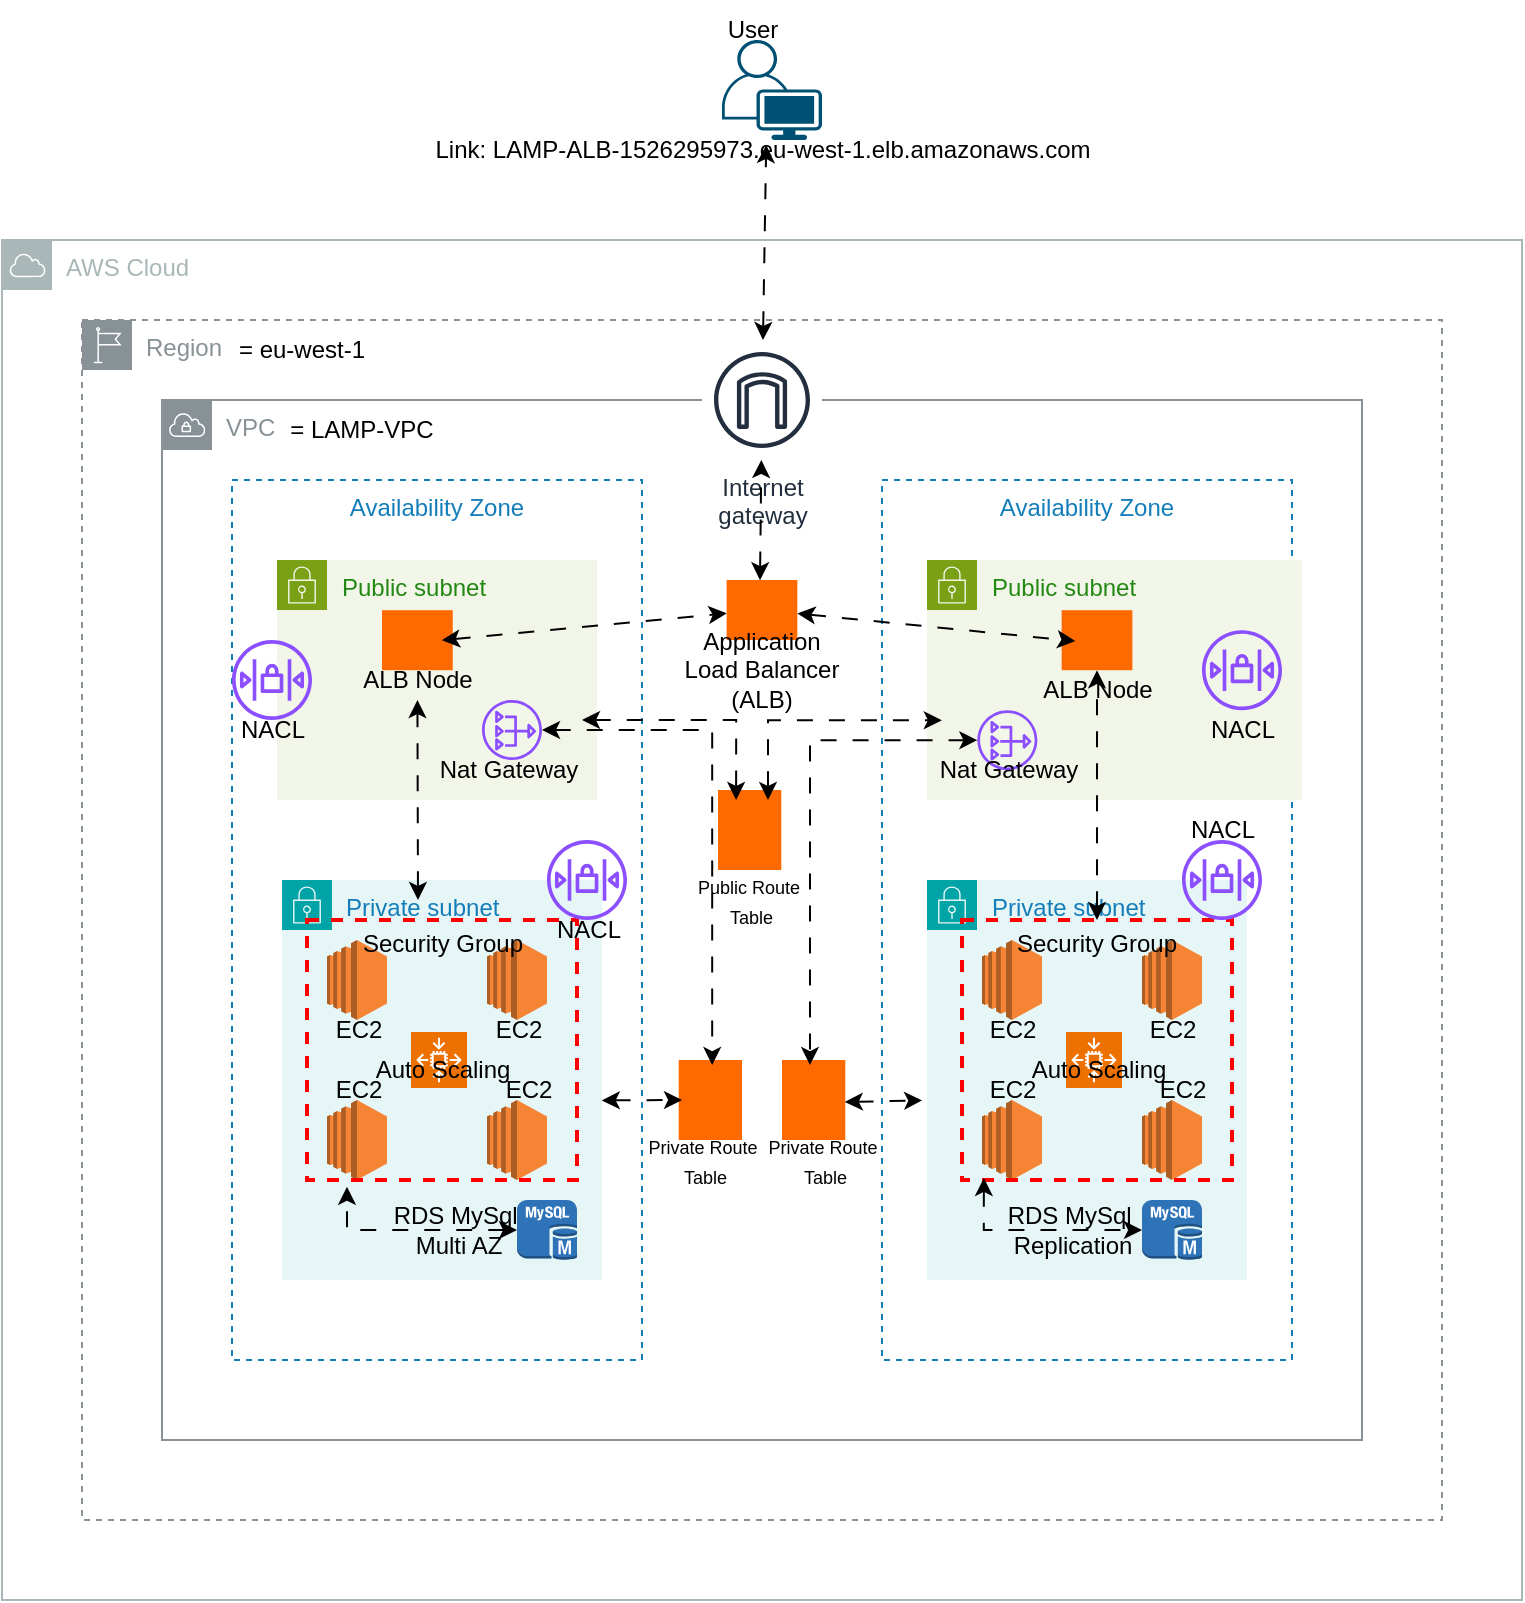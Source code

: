<mxfile version="27.1.4">
  <diagram name="Page-1" id="sJTiiSFfIRD0zPW1-tbI">
    <mxGraphModel dx="1056" dy="1711" grid="1" gridSize="10" guides="1" tooltips="1" connect="1" arrows="1" fold="1" page="1" pageScale="1" pageWidth="827" pageHeight="1169" background="#ffffff" math="0" shadow="0">
      <root>
        <mxCell id="0" />
        <mxCell id="1" parent="0" />
        <mxCell id="ZPne-4STcDsU69kprWhm-1" value="AWS Cloud" style="sketch=0;outlineConnect=0;gradientColor=none;html=1;whiteSpace=wrap;fontSize=12;fontStyle=0;shape=mxgraph.aws4.group;grIcon=mxgraph.aws4.group_aws_cloud;strokeColor=#AAB7B8;fillColor=none;verticalAlign=top;align=left;spacingLeft=30;fontColor=#AAB7B8;dashed=0;" vertex="1" parent="1">
          <mxGeometry x="40" y="40" width="760" height="680" as="geometry" />
        </mxCell>
        <mxCell id="ZPne-4STcDsU69kprWhm-2" value="Region" style="sketch=0;outlineConnect=0;gradientColor=none;html=1;whiteSpace=wrap;fontSize=12;fontStyle=0;shape=mxgraph.aws4.group;grIcon=mxgraph.aws4.group_region;strokeColor=#879196;fillColor=none;verticalAlign=top;align=left;spacingLeft=30;fontColor=#879196;dashed=1;" vertex="1" parent="1">
          <mxGeometry x="80" y="80" width="680" height="600" as="geometry" />
        </mxCell>
        <mxCell id="ZPne-4STcDsU69kprWhm-3" value="= eu-west-1" style="text;strokeColor=none;align=center;fillColor=none;html=1;verticalAlign=middle;whiteSpace=wrap;rounded=0;" vertex="1" parent="1">
          <mxGeometry x="150" y="80" width="80" height="30" as="geometry" />
        </mxCell>
        <mxCell id="ZPne-4STcDsU69kprWhm-4" value="VPC" style="sketch=0;outlineConnect=0;gradientColor=none;html=1;whiteSpace=wrap;fontSize=12;fontStyle=0;shape=mxgraph.aws4.group;grIcon=mxgraph.aws4.group_vpc;strokeColor=#879196;fillColor=none;verticalAlign=top;align=left;spacingLeft=30;fontColor=#879196;dashed=0;" vertex="1" parent="1">
          <mxGeometry x="120" y="120" width="600" height="520" as="geometry" />
        </mxCell>
        <mxCell id="ZPne-4STcDsU69kprWhm-5" value="= LAMP-VPC" style="text;strokeColor=none;align=center;fillColor=none;html=1;verticalAlign=middle;whiteSpace=wrap;rounded=0;" vertex="1" parent="1">
          <mxGeometry x="180" y="120" width="80" height="30" as="geometry" />
        </mxCell>
        <mxCell id="ZPne-4STcDsU69kprWhm-6" value="Availability Zone" style="fillColor=none;strokeColor=#147EBA;dashed=1;verticalAlign=top;fontStyle=0;fontColor=#147EBA;whiteSpace=wrap;html=1;" vertex="1" parent="1">
          <mxGeometry x="155" y="160" width="205" height="440" as="geometry" />
        </mxCell>
        <mxCell id="ZPne-4STcDsU69kprWhm-7" value="Availability Zone" style="fillColor=none;strokeColor=#147EBA;dashed=1;verticalAlign=top;fontStyle=0;fontColor=#147EBA;whiteSpace=wrap;html=1;" vertex="1" parent="1">
          <mxGeometry x="480" y="160" width="205" height="440" as="geometry" />
        </mxCell>
        <mxCell id="ZPne-4STcDsU69kprWhm-8" value="Private subnet" style="points=[[0,0],[0.25,0],[0.5,0],[0.75,0],[1,0],[1,0.25],[1,0.5],[1,0.75],[1,1],[0.75,1],[0.5,1],[0.25,1],[0,1],[0,0.75],[0,0.5],[0,0.25]];outlineConnect=0;gradientColor=none;html=1;whiteSpace=wrap;fontSize=12;fontStyle=0;container=1;pointerEvents=0;collapsible=0;recursiveResize=0;shape=mxgraph.aws4.group;grIcon=mxgraph.aws4.group_security_group;grStroke=0;strokeColor=#00A4A6;fillColor=#E6F6F7;verticalAlign=top;align=left;spacingLeft=30;fontColor=#147EBA;dashed=0;" vertex="1" parent="1">
          <mxGeometry x="180" y="360" width="160" height="200" as="geometry" />
        </mxCell>
        <mxCell id="ZPne-4STcDsU69kprWhm-50" value="RDS MySql&amp;nbsp;&lt;div&gt;Multi AZ&lt;/div&gt;" style="text;html=1;align=center;verticalAlign=middle;resizable=0;points=[];autosize=1;strokeColor=none;fillColor=none;" vertex="1" parent="ZPne-4STcDsU69kprWhm-8">
          <mxGeometry x="42.5" y="155" width="90" height="40" as="geometry" />
        </mxCell>
        <mxCell id="ZPne-4STcDsU69kprWhm-12" value="Private subnet" style="points=[[0,0],[0.25,0],[0.5,0],[0.75,0],[1,0],[1,0.25],[1,0.5],[1,0.75],[1,1],[0.75,1],[0.5,1],[0.25,1],[0,1],[0,0.75],[0,0.5],[0,0.25]];outlineConnect=0;gradientColor=none;html=1;whiteSpace=wrap;fontSize=12;fontStyle=0;container=1;pointerEvents=0;collapsible=0;recursiveResize=0;shape=mxgraph.aws4.group;grIcon=mxgraph.aws4.group_security_group;grStroke=0;strokeColor=#00A4A6;fillColor=#E6F6F7;verticalAlign=top;align=left;spacingLeft=30;fontColor=#147EBA;dashed=0;" vertex="1" parent="1">
          <mxGeometry x="502.5" y="360" width="160" height="200" as="geometry" />
        </mxCell>
        <mxCell id="ZPne-4STcDsU69kprWhm-37" value="" style="outlineConnect=0;dashed=0;verticalLabelPosition=bottom;verticalAlign=top;align=center;html=1;shape=mxgraph.aws3.ec2;fillColor=#F58534;gradientColor=none;" vertex="1" parent="ZPne-4STcDsU69kprWhm-12">
          <mxGeometry x="27.5" y="30" width="30" height="40" as="geometry" />
        </mxCell>
        <mxCell id="ZPne-4STcDsU69kprWhm-38" value="" style="outlineConnect=0;dashed=0;verticalLabelPosition=bottom;verticalAlign=top;align=center;html=1;shape=mxgraph.aws3.ec2;fillColor=#F58534;gradientColor=none;" vertex="1" parent="ZPne-4STcDsU69kprWhm-12">
          <mxGeometry x="107.5" y="30" width="30" height="40" as="geometry" />
        </mxCell>
        <mxCell id="ZPne-4STcDsU69kprWhm-39" value="" style="outlineConnect=0;dashed=0;verticalLabelPosition=bottom;verticalAlign=top;align=center;html=1;shape=mxgraph.aws3.ec2;fillColor=#F58534;gradientColor=none;" vertex="1" parent="ZPne-4STcDsU69kprWhm-12">
          <mxGeometry x="27.5" y="110" width="30" height="40" as="geometry" />
        </mxCell>
        <mxCell id="ZPne-4STcDsU69kprWhm-40" value="" style="outlineConnect=0;dashed=0;verticalLabelPosition=bottom;verticalAlign=top;align=center;html=1;shape=mxgraph.aws3.ec2;fillColor=#F58534;gradientColor=none;" vertex="1" parent="ZPne-4STcDsU69kprWhm-12">
          <mxGeometry x="107.5" y="110" width="30" height="40" as="geometry" />
        </mxCell>
        <mxCell id="ZPne-4STcDsU69kprWhm-41" value="" style="sketch=0;points=[[0,0,0],[0.25,0,0],[0.5,0,0],[0.75,0,0],[1,0,0],[0,1,0],[0.25,1,0],[0.5,1,0],[0.75,1,0],[1,1,0],[0,0.25,0],[0,0.5,0],[0,0.75,0],[1,0.25,0],[1,0.5,0],[1,0.75,0]];outlineConnect=0;fontColor=#232F3E;fillColor=#ED7100;strokeColor=#ffffff;dashed=0;verticalLabelPosition=bottom;verticalAlign=top;align=center;html=1;fontSize=12;fontStyle=0;aspect=fixed;shape=mxgraph.aws4.resourceIcon;resIcon=mxgraph.aws4.auto_scaling2;direction=south;" vertex="1" parent="ZPne-4STcDsU69kprWhm-12">
          <mxGeometry x="69.5" y="76" width="28" height="28" as="geometry" />
        </mxCell>
        <mxCell id="ZPne-4STcDsU69kprWhm-42" value="Security Group" style="fontStyle=0;verticalAlign=top;align=center;spacingTop=-2;fillColor=none;rounded=0;whiteSpace=wrap;html=1;strokeColor=#FF0000;strokeWidth=2;dashed=1;container=1;collapsible=0;expand=0;recursiveResize=0;" vertex="1" parent="ZPne-4STcDsU69kprWhm-12">
          <mxGeometry x="17.5" y="20" width="135" height="130" as="geometry" />
        </mxCell>
        <mxCell id="ZPne-4STcDsU69kprWhm-43" value="EC2" style="text;html=1;align=center;verticalAlign=middle;resizable=0;points=[];autosize=1;strokeColor=none;fillColor=none;" vertex="1" parent="ZPne-4STcDsU69kprWhm-42">
          <mxGeometry y="40" width="50" height="30" as="geometry" />
        </mxCell>
        <mxCell id="ZPne-4STcDsU69kprWhm-44" value="EC2" style="text;html=1;align=center;verticalAlign=middle;resizable=0;points=[];autosize=1;strokeColor=none;fillColor=none;" vertex="1" parent="ZPne-4STcDsU69kprWhm-42">
          <mxGeometry x="80" y="40" width="50" height="30" as="geometry" />
        </mxCell>
        <mxCell id="ZPne-4STcDsU69kprWhm-45" value="EC2" style="text;html=1;align=center;verticalAlign=middle;resizable=0;points=[];autosize=1;strokeColor=none;fillColor=none;" vertex="1" parent="ZPne-4STcDsU69kprWhm-42">
          <mxGeometry y="70" width="50" height="30" as="geometry" />
        </mxCell>
        <mxCell id="ZPne-4STcDsU69kprWhm-46" value="EC2" style="text;html=1;align=center;verticalAlign=middle;resizable=0;points=[];autosize=1;strokeColor=none;fillColor=none;" vertex="1" parent="ZPne-4STcDsU69kprWhm-42">
          <mxGeometry x="85" y="70" width="50" height="30" as="geometry" />
        </mxCell>
        <mxCell id="ZPne-4STcDsU69kprWhm-47" value="Auto Scaling" style="text;html=1;align=center;verticalAlign=middle;resizable=0;points=[];autosize=1;strokeColor=none;fillColor=none;" vertex="1" parent="ZPne-4STcDsU69kprWhm-42">
          <mxGeometry x="22.5" y="60" width="90" height="30" as="geometry" />
        </mxCell>
        <mxCell id="ZPne-4STcDsU69kprWhm-49" value="" style="outlineConnect=0;dashed=0;verticalLabelPosition=bottom;verticalAlign=top;align=center;html=1;shape=mxgraph.aws3.mysql_db_instance;fillColor=#2E73B8;gradientColor=none;" vertex="1" parent="ZPne-4STcDsU69kprWhm-12">
          <mxGeometry x="107.5" y="160" width="30" height="30" as="geometry" />
        </mxCell>
        <mxCell id="ZPne-4STcDsU69kprWhm-13" value="Public subnet" style="points=[[0,0],[0.25,0],[0.5,0],[0.75,0],[1,0],[1,0.25],[1,0.5],[1,0.75],[1,1],[0.75,1],[0.5,1],[0.25,1],[0,1],[0,0.75],[0,0.5],[0,0.25]];outlineConnect=0;gradientColor=none;html=1;whiteSpace=wrap;fontSize=12;fontStyle=0;container=1;pointerEvents=0;collapsible=0;recursiveResize=0;shape=mxgraph.aws4.group;grIcon=mxgraph.aws4.group_security_group;grStroke=0;strokeColor=#7AA116;fillColor=#F2F6E8;verticalAlign=top;align=left;spacingLeft=30;fontColor=#248814;dashed=0;" vertex="1" parent="1">
          <mxGeometry x="502.5" y="200" width="187.5" height="120" as="geometry" />
        </mxCell>
        <mxCell id="ZPne-4STcDsU69kprWhm-20" value="" style="points=[];aspect=fixed;html=1;align=center;shadow=0;dashed=0;fillColor=#FF6A00;strokeColor=none;shape=mxgraph.alibaba_cloud.alb_application_load_balancer_01;" vertex="1" parent="ZPne-4STcDsU69kprWhm-13">
          <mxGeometry x="67.32" y="25.1" width="35.37" height="30" as="geometry" />
        </mxCell>
        <mxCell id="ZPne-4STcDsU69kprWhm-24" value="ALB Node" style="text;strokeColor=none;align=center;fillColor=none;html=1;verticalAlign=middle;whiteSpace=wrap;rounded=0;" vertex="1" parent="ZPne-4STcDsU69kprWhm-13">
          <mxGeometry x="35.0" y="55.1" width="100" height="20" as="geometry" />
        </mxCell>
        <mxCell id="ZPne-4STcDsU69kprWhm-56" value="" style="sketch=0;outlineConnect=0;fontColor=#232F3E;gradientColor=none;fillColor=#8C4FFF;strokeColor=none;dashed=0;verticalLabelPosition=bottom;verticalAlign=top;align=center;html=1;fontSize=12;fontStyle=0;aspect=fixed;pointerEvents=1;shape=mxgraph.aws4.nat_gateway;" vertex="1" parent="ZPne-4STcDsU69kprWhm-13">
          <mxGeometry x="25.18" y="75.1" width="30" height="30" as="geometry" />
        </mxCell>
        <mxCell id="ZPne-4STcDsU69kprWhm-58" value="Nat Gateway" style="text;html=1;align=center;verticalAlign=middle;resizable=0;points=[];autosize=1;strokeColor=none;fillColor=none;" vertex="1" parent="ZPne-4STcDsU69kprWhm-13">
          <mxGeometry x="-4.82" y="90" width="90" height="30" as="geometry" />
        </mxCell>
        <mxCell id="ZPne-4STcDsU69kprWhm-62" value="" style="sketch=0;outlineConnect=0;fontColor=#232F3E;gradientColor=none;fillColor=#8C4FFF;strokeColor=none;dashed=0;verticalLabelPosition=bottom;verticalAlign=top;align=center;html=1;fontSize=12;fontStyle=0;aspect=fixed;pointerEvents=1;shape=mxgraph.aws4.network_access_control_list;" vertex="1" parent="ZPne-4STcDsU69kprWhm-13">
          <mxGeometry x="137.5" y="35.1" width="40" height="40" as="geometry" />
        </mxCell>
        <mxCell id="ZPne-4STcDsU69kprWhm-66" value="NACL" style="text;html=1;align=center;verticalAlign=middle;resizable=0;points=[];autosize=1;strokeColor=none;fillColor=none;" vertex="1" parent="ZPne-4STcDsU69kprWhm-13">
          <mxGeometry x="127.5" y="70" width="60" height="30" as="geometry" />
        </mxCell>
        <mxCell id="ZPne-4STcDsU69kprWhm-15" value="Public subnet" style="points=[[0,0],[0.25,0],[0.5,0],[0.75,0],[1,0],[1,0.25],[1,0.5],[1,0.75],[1,1],[0.75,1],[0.5,1],[0.25,1],[0,1],[0,0.75],[0,0.5],[0,0.25]];outlineConnect=0;gradientColor=none;html=1;whiteSpace=wrap;fontSize=12;fontStyle=0;container=1;pointerEvents=0;collapsible=0;recursiveResize=0;shape=mxgraph.aws4.group;grIcon=mxgraph.aws4.group_security_group;grStroke=0;strokeColor=#7AA116;fillColor=#F2F6E8;verticalAlign=top;align=left;spacingLeft=30;fontColor=#248814;dashed=0;" vertex="1" parent="1">
          <mxGeometry x="177.5" y="200" width="160" height="120" as="geometry" />
        </mxCell>
        <mxCell id="ZPne-4STcDsU69kprWhm-18" value="" style="points=[];aspect=fixed;html=1;align=center;shadow=0;dashed=0;fillColor=#FF6A00;strokeColor=none;shape=mxgraph.alibaba_cloud.alb_application_load_balancer_01;" vertex="1" parent="ZPne-4STcDsU69kprWhm-15">
          <mxGeometry x="52.5" y="25.1" width="35.37" height="30" as="geometry" />
        </mxCell>
        <mxCell id="ZPne-4STcDsU69kprWhm-23" value="ALB Node" style="text;strokeColor=none;align=center;fillColor=none;html=1;verticalAlign=middle;whiteSpace=wrap;rounded=0;" vertex="1" parent="ZPne-4STcDsU69kprWhm-15">
          <mxGeometry x="20.19" y="50" width="100" height="20" as="geometry" />
        </mxCell>
        <mxCell id="ZPne-4STcDsU69kprWhm-57" value="" style="sketch=0;outlineConnect=0;fontColor=#232F3E;gradientColor=none;fillColor=#8C4FFF;strokeColor=none;dashed=0;verticalLabelPosition=bottom;verticalAlign=top;align=center;html=1;fontSize=12;fontStyle=0;aspect=fixed;pointerEvents=1;shape=mxgraph.aws4.nat_gateway;" vertex="1" parent="ZPne-4STcDsU69kprWhm-15">
          <mxGeometry x="102.5" y="70" width="30" height="30" as="geometry" />
        </mxCell>
        <mxCell id="ZPne-4STcDsU69kprWhm-59" value="Nat Gateway" style="text;html=1;align=center;verticalAlign=middle;resizable=0;points=[];autosize=1;strokeColor=none;fillColor=none;" vertex="1" parent="ZPne-4STcDsU69kprWhm-15">
          <mxGeometry x="70" y="90" width="90" height="30" as="geometry" />
        </mxCell>
        <mxCell id="ZPne-4STcDsU69kprWhm-16" value="Internet&#xa;gateway" style="sketch=0;outlineConnect=0;fontColor=#232F3E;gradientColor=none;strokeColor=#232F3E;fillColor=#ffffff;dashed=0;verticalLabelPosition=bottom;verticalAlign=top;align=center;html=1;fontSize=12;fontStyle=0;aspect=fixed;shape=mxgraph.aws4.resourceIcon;resIcon=mxgraph.aws4.internet_gateway;" vertex="1" parent="1">
          <mxGeometry x="390" y="90" width="60" height="60" as="geometry" />
        </mxCell>
        <mxCell id="ZPne-4STcDsU69kprWhm-21" value="" style="points=[];aspect=fixed;html=1;align=center;shadow=0;dashed=0;fillColor=#FF6A00;strokeColor=none;shape=mxgraph.alibaba_cloud.alb_application_load_balancer_01;" vertex="1" parent="1">
          <mxGeometry x="402.31" y="210" width="35.37" height="30" as="geometry" />
        </mxCell>
        <mxCell id="ZPne-4STcDsU69kprWhm-22" value="Application Load Balancer (ALB)" style="text;strokeColor=none;align=center;fillColor=none;html=1;verticalAlign=middle;whiteSpace=wrap;rounded=0;" vertex="1" parent="1">
          <mxGeometry x="376.16" y="240" width="87.68" height="30" as="geometry" />
        </mxCell>
        <mxCell id="ZPne-4STcDsU69kprWhm-25" value="" style="outlineConnect=0;dashed=0;verticalLabelPosition=bottom;verticalAlign=top;align=center;html=1;shape=mxgraph.aws3.ec2;fillColor=#F58534;gradientColor=none;" vertex="1" parent="1">
          <mxGeometry x="202.5" y="390" width="30" height="40" as="geometry" />
        </mxCell>
        <mxCell id="ZPne-4STcDsU69kprWhm-26" value="" style="outlineConnect=0;dashed=0;verticalLabelPosition=bottom;verticalAlign=top;align=center;html=1;shape=mxgraph.aws3.ec2;fillColor=#F58534;gradientColor=none;" vertex="1" parent="1">
          <mxGeometry x="282.5" y="390" width="30" height="40" as="geometry" />
        </mxCell>
        <mxCell id="ZPne-4STcDsU69kprWhm-27" value="" style="outlineConnect=0;dashed=0;verticalLabelPosition=bottom;verticalAlign=top;align=center;html=1;shape=mxgraph.aws3.ec2;fillColor=#F58534;gradientColor=none;" vertex="1" parent="1">
          <mxGeometry x="202.5" y="470" width="30" height="40" as="geometry" />
        </mxCell>
        <mxCell id="ZPne-4STcDsU69kprWhm-28" value="" style="outlineConnect=0;dashed=0;verticalLabelPosition=bottom;verticalAlign=top;align=center;html=1;shape=mxgraph.aws3.ec2;fillColor=#F58534;gradientColor=none;" vertex="1" parent="1">
          <mxGeometry x="282.5" y="470" width="30" height="40" as="geometry" />
        </mxCell>
        <mxCell id="ZPne-4STcDsU69kprWhm-30" value="" style="sketch=0;points=[[0,0,0],[0.25,0,0],[0.5,0,0],[0.75,0,0],[1,0,0],[0,1,0],[0.25,1,0],[0.5,1,0],[0.75,1,0],[1,1,0],[0,0.25,0],[0,0.5,0],[0,0.75,0],[1,0.25,0],[1,0.5,0],[1,0.75,0]];outlineConnect=0;fontColor=#232F3E;fillColor=#ED7100;strokeColor=#ffffff;dashed=0;verticalLabelPosition=bottom;verticalAlign=top;align=center;html=1;fontSize=12;fontStyle=0;aspect=fixed;shape=mxgraph.aws4.resourceIcon;resIcon=mxgraph.aws4.auto_scaling2;direction=south;" vertex="1" parent="1">
          <mxGeometry x="244.5" y="436" width="28" height="28" as="geometry" />
        </mxCell>
        <mxCell id="ZPne-4STcDsU69kprWhm-31" value="Security Group" style="fontStyle=0;verticalAlign=top;align=center;spacingTop=-2;fillColor=none;rounded=0;whiteSpace=wrap;html=1;strokeColor=#FF0000;strokeWidth=2;dashed=1;container=1;collapsible=0;expand=0;recursiveResize=0;" vertex="1" parent="1">
          <mxGeometry x="192.5" y="380" width="135" height="130" as="geometry" />
        </mxCell>
        <mxCell id="ZPne-4STcDsU69kprWhm-35" value="EC2" style="text;html=1;align=center;verticalAlign=middle;resizable=0;points=[];autosize=1;strokeColor=none;fillColor=none;" vertex="1" parent="ZPne-4STcDsU69kprWhm-31">
          <mxGeometry y="40" width="50" height="30" as="geometry" />
        </mxCell>
        <mxCell id="ZPne-4STcDsU69kprWhm-34" value="EC2" style="text;html=1;align=center;verticalAlign=middle;resizable=0;points=[];autosize=1;strokeColor=none;fillColor=none;" vertex="1" parent="ZPne-4STcDsU69kprWhm-31">
          <mxGeometry x="80" y="40" width="50" height="30" as="geometry" />
        </mxCell>
        <mxCell id="ZPne-4STcDsU69kprWhm-33" value="EC2" style="text;html=1;align=center;verticalAlign=middle;resizable=0;points=[];autosize=1;strokeColor=none;fillColor=none;" vertex="1" parent="ZPne-4STcDsU69kprWhm-31">
          <mxGeometry y="70" width="50" height="30" as="geometry" />
        </mxCell>
        <mxCell id="ZPne-4STcDsU69kprWhm-32" value="EC2" style="text;html=1;align=center;verticalAlign=middle;resizable=0;points=[];autosize=1;strokeColor=none;fillColor=none;" vertex="1" parent="ZPne-4STcDsU69kprWhm-31">
          <mxGeometry x="85" y="70" width="50" height="30" as="geometry" />
        </mxCell>
        <mxCell id="ZPne-4STcDsU69kprWhm-36" value="Auto Scaling" style="text;html=1;align=center;verticalAlign=middle;resizable=0;points=[];autosize=1;strokeColor=none;fillColor=none;" vertex="1" parent="ZPne-4STcDsU69kprWhm-31">
          <mxGeometry x="22.5" y="60" width="90" height="30" as="geometry" />
        </mxCell>
        <mxCell id="ZPne-4STcDsU69kprWhm-48" value="" style="outlineConnect=0;dashed=0;verticalLabelPosition=bottom;verticalAlign=top;align=center;html=1;shape=mxgraph.aws3.mysql_db_instance;fillColor=#2E73B8;gradientColor=none;" vertex="1" parent="1">
          <mxGeometry x="297.5" y="520" width="30" height="30" as="geometry" />
        </mxCell>
        <mxCell id="ZPne-4STcDsU69kprWhm-54" value="RDS MySql&amp;nbsp;&lt;div&gt;Replication&lt;/div&gt;" style="text;html=1;align=center;verticalAlign=middle;resizable=0;points=[];autosize=1;strokeColor=none;fillColor=none;" vertex="1" parent="1">
          <mxGeometry x="530" y="515" width="90" height="40" as="geometry" />
        </mxCell>
        <mxCell id="ZPne-4STcDsU69kprWhm-60" value="" style="sketch=0;outlineConnect=0;fontColor=#232F3E;gradientColor=none;fillColor=#8C4FFF;strokeColor=none;dashed=0;verticalLabelPosition=bottom;verticalAlign=top;align=center;html=1;fontSize=12;fontStyle=0;aspect=fixed;pointerEvents=1;shape=mxgraph.aws4.network_access_control_list;" vertex="1" parent="1">
          <mxGeometry x="312.5" y="340" width="40" height="40" as="geometry" />
        </mxCell>
        <mxCell id="ZPne-4STcDsU69kprWhm-61" value="" style="sketch=0;outlineConnect=0;fontColor=#232F3E;gradientColor=none;fillColor=#8C4FFF;strokeColor=none;dashed=0;verticalLabelPosition=bottom;verticalAlign=top;align=center;html=1;fontSize=12;fontStyle=0;aspect=fixed;pointerEvents=1;shape=mxgraph.aws4.network_access_control_list;" vertex="1" parent="1">
          <mxGeometry x="630" y="340" width="40" height="40" as="geometry" />
        </mxCell>
        <mxCell id="ZPne-4STcDsU69kprWhm-63" value="" style="sketch=0;outlineConnect=0;fontColor=#232F3E;gradientColor=none;fillColor=#8C4FFF;strokeColor=none;dashed=0;verticalLabelPosition=bottom;verticalAlign=top;align=center;html=1;fontSize=12;fontStyle=0;aspect=fixed;pointerEvents=1;shape=mxgraph.aws4.network_access_control_list;" vertex="1" parent="1">
          <mxGeometry x="155" y="240" width="40" height="40" as="geometry" />
        </mxCell>
        <mxCell id="ZPne-4STcDsU69kprWhm-64" value="NACL" style="text;html=1;align=center;verticalAlign=middle;resizable=0;points=[];autosize=1;strokeColor=none;fillColor=none;" vertex="1" parent="1">
          <mxGeometry x="302.5" y="370" width="60" height="30" as="geometry" />
        </mxCell>
        <mxCell id="ZPne-4STcDsU69kprWhm-65" value="NACL" style="text;html=1;align=center;verticalAlign=middle;resizable=0;points=[];autosize=1;strokeColor=none;fillColor=none;" vertex="1" parent="1">
          <mxGeometry x="145" y="270" width="60" height="30" as="geometry" />
        </mxCell>
        <mxCell id="ZPne-4STcDsU69kprWhm-67" value="NACL" style="text;html=1;align=center;verticalAlign=middle;resizable=0;points=[];autosize=1;strokeColor=none;fillColor=none;" vertex="1" parent="1">
          <mxGeometry x="620" y="320" width="60" height="30" as="geometry" />
        </mxCell>
        <mxCell id="ZPne-4STcDsU69kprWhm-68" value="User" style="text;html=1;align=center;verticalAlign=middle;resizable=0;points=[];autosize=1;strokeColor=none;fillColor=none;" vertex="1" parent="1">
          <mxGeometry x="390" y="-80" width="50" height="30" as="geometry" />
        </mxCell>
        <mxCell id="ZPne-4STcDsU69kprWhm-69" value="" style="points=[[0.35,0,0],[0.98,0.51,0],[1,0.71,0],[0.67,1,0],[0,0.795,0],[0,0.65,0]];verticalLabelPosition=bottom;sketch=0;html=1;verticalAlign=top;aspect=fixed;align=center;pointerEvents=1;shape=mxgraph.cisco19.user;fillColor=#005073;strokeColor=none;" vertex="1" parent="1">
          <mxGeometry x="400" y="-60" width="50" height="50" as="geometry" />
        </mxCell>
        <mxCell id="ZPne-4STcDsU69kprWhm-70" value="" style="points=[];aspect=fixed;html=1;align=center;shadow=0;dashed=0;fillColor=#FF6A00;strokeColor=none;shape=mxgraph.alibaba_cloud.route_table;" vertex="1" parent="1">
          <mxGeometry x="378.35" y="450" width="31.65" height="40" as="geometry" />
        </mxCell>
        <mxCell id="ZPne-4STcDsU69kprWhm-73" value="" style="points=[];aspect=fixed;html=1;align=center;shadow=0;dashed=0;fillColor=#FF6A00;strokeColor=none;shape=mxgraph.alibaba_cloud.route_table;" vertex="1" parent="1">
          <mxGeometry x="398" y="315" width="31.65" height="40" as="geometry" />
        </mxCell>
        <mxCell id="ZPne-4STcDsU69kprWhm-74" value="" style="points=[];aspect=fixed;html=1;align=center;shadow=0;dashed=0;fillColor=#FF6A00;strokeColor=none;shape=mxgraph.alibaba_cloud.route_table;" vertex="1" parent="1">
          <mxGeometry x="430" y="450" width="31.65" height="40" as="geometry" />
        </mxCell>
        <mxCell id="ZPne-4STcDsU69kprWhm-75" value="&lt;font style=&quot;font-size: 9px;&quot;&gt;Private Route&lt;/font&gt;&lt;div&gt;&lt;font style=&quot;font-size: 9px;&quot;&gt;&amp;nbsp;Table&lt;/font&gt;&lt;/div&gt;" style="text;html=1;align=center;verticalAlign=middle;resizable=0;points=[];autosize=1;strokeColor=none;fillColor=none;" vertex="1" parent="1">
          <mxGeometry x="350" y="480" width="80" height="40" as="geometry" />
        </mxCell>
        <mxCell id="ZPne-4STcDsU69kprWhm-77" value="&lt;font style=&quot;font-size: 9px;&quot;&gt;Private Route&lt;/font&gt;&lt;div&gt;&lt;font style=&quot;font-size: 9px;&quot;&gt;&amp;nbsp;Table&lt;/font&gt;&lt;/div&gt;" style="text;html=1;align=center;verticalAlign=middle;resizable=0;points=[];autosize=1;strokeColor=none;fillColor=none;" vertex="1" parent="1">
          <mxGeometry x="410" y="480" width="80" height="40" as="geometry" />
        </mxCell>
        <mxCell id="ZPne-4STcDsU69kprWhm-78" value="&lt;font style=&quot;font-size: 9px;&quot;&gt;Public Route&lt;/font&gt;&lt;div&gt;&lt;font style=&quot;font-size: 9px;&quot;&gt;&amp;nbsp;Table&lt;/font&gt;&lt;/div&gt;" style="text;html=1;align=center;verticalAlign=middle;resizable=0;points=[];autosize=1;strokeColor=none;fillColor=none;" vertex="1" parent="1">
          <mxGeometry x="378" y="350" width="70" height="40" as="geometry" />
        </mxCell>
        <mxCell id="ZPne-4STcDsU69kprWhm-80" value="" style="endArrow=classic;startArrow=classic;html=1;rounded=0;exitX=0.512;exitY=0.182;exitDx=0;exitDy=0;exitPerimeter=0;dashed=1;dashPattern=8 8;" edge="1" parent="1" source="ZPne-4STcDsU69kprWhm-6" target="ZPne-4STcDsU69kprWhm-21">
          <mxGeometry width="50" height="50" relative="1" as="geometry">
            <mxPoint x="890" y="300" as="sourcePoint" />
            <mxPoint x="940" y="250" as="targetPoint" />
          </mxGeometry>
        </mxCell>
        <mxCell id="ZPne-4STcDsU69kprWhm-81" value="" style="endArrow=classic;startArrow=classic;html=1;rounded=0;edgeStyle=orthogonalEdgeStyle;entryX=0.442;entryY=0.063;entryDx=0;entryDy=0;entryPerimeter=0;dashed=1;dashPattern=8 8;" edge="1" parent="1" source="ZPne-4STcDsU69kprWhm-56" target="ZPne-4STcDsU69kprWhm-74">
          <mxGeometry width="50" height="50" relative="1" as="geometry">
            <mxPoint x="950" y="420" as="sourcePoint" />
            <mxPoint x="900" y="470" as="targetPoint" />
          </mxGeometry>
        </mxCell>
        <mxCell id="ZPne-4STcDsU69kprWhm-82" value="" style="endArrow=classic;startArrow=classic;html=1;rounded=0;exitX=0.992;exitY=0.525;exitDx=0;exitDy=0;exitPerimeter=0;entryX=0.098;entryY=0.705;entryDx=0;entryDy=0;entryPerimeter=0;dashed=1;dashPattern=8 8;" edge="1" parent="1" source="ZPne-4STcDsU69kprWhm-74" target="ZPne-4STcDsU69kprWhm-7">
          <mxGeometry width="50" height="50" relative="1" as="geometry">
            <mxPoint x="900" y="450" as="sourcePoint" />
            <mxPoint x="950" y="400" as="targetPoint" />
          </mxGeometry>
        </mxCell>
        <mxCell id="ZPne-4STcDsU69kprWhm-83" value="" style="endArrow=classic;startArrow=classic;html=1;rounded=0;exitX=0.902;exitY=0.705;exitDx=0;exitDy=0;exitPerimeter=0;dashed=1;dashPattern=8 8;" edge="1" parent="1" source="ZPne-4STcDsU69kprWhm-6">
          <mxGeometry width="50" height="50" relative="1" as="geometry">
            <mxPoint x="840" y="540" as="sourcePoint" />
            <mxPoint x="380" y="470" as="targetPoint" />
          </mxGeometry>
        </mxCell>
        <mxCell id="ZPne-4STcDsU69kprWhm-84" value="" style="endArrow=classic;startArrow=classic;html=1;rounded=0;entryX=0.529;entryY=0.063;entryDx=0;entryDy=0;entryPerimeter=0;edgeStyle=orthogonalEdgeStyle;dashed=1;dashPattern=8 8;" edge="1" parent="1" source="ZPne-4STcDsU69kprWhm-57" target="ZPne-4STcDsU69kprWhm-70">
          <mxGeometry width="50" height="50" relative="1" as="geometry">
            <mxPoint x="890" y="460" as="sourcePoint" />
            <mxPoint x="940" y="410" as="targetPoint" />
          </mxGeometry>
        </mxCell>
        <mxCell id="ZPne-4STcDsU69kprWhm-85" value="" style="endArrow=classic;startArrow=classic;html=1;rounded=0;entryX=0.146;entryY=0.273;entryDx=0;entryDy=0;entryPerimeter=0;edgeStyle=orthogonalEdgeStyle;dashed=1;dashPattern=8 8;" edge="1" parent="1" target="ZPne-4STcDsU69kprWhm-7">
          <mxGeometry width="50" height="50" relative="1" as="geometry">
            <mxPoint x="423" y="320" as="sourcePoint" />
            <mxPoint x="960" y="370" as="targetPoint" />
            <Array as="points">
              <mxPoint x="423" y="280" />
            </Array>
          </mxGeometry>
        </mxCell>
        <mxCell id="ZPne-4STcDsU69kprWhm-86" value="" style="endArrow=classic;startArrow=classic;html=1;rounded=0;entryX=0.286;entryY=0.125;entryDx=0;entryDy=0;entryPerimeter=0;edgeStyle=orthogonalEdgeStyle;dashed=1;dashPattern=8 8;" edge="1" parent="1" target="ZPne-4STcDsU69kprWhm-73">
          <mxGeometry width="50" height="50" relative="1" as="geometry">
            <mxPoint x="330" y="280" as="sourcePoint" />
            <mxPoint x="970" y="360" as="targetPoint" />
            <Array as="points">
              <mxPoint x="407" y="280" />
            </Array>
          </mxGeometry>
        </mxCell>
        <mxCell id="ZPne-4STcDsU69kprWhm-88" value="" style="endArrow=classic;startArrow=classic;html=1;rounded=0;exitX=0.472;exitY=0.004;exitDx=0;exitDy=0;exitPerimeter=0;dashed=1;dashPattern=8 8;" edge="1" parent="1" source="ZPne-4STcDsU69kprWhm-21" target="ZPne-4STcDsU69kprWhm-16">
          <mxGeometry width="50" height="50" relative="1" as="geometry">
            <mxPoint x="920" y="230" as="sourcePoint" />
            <mxPoint x="970" y="180" as="targetPoint" />
          </mxGeometry>
        </mxCell>
        <mxCell id="ZPne-4STcDsU69kprWhm-89" value="" style="endArrow=classic;startArrow=classic;html=1;rounded=0;entryX=0.442;entryY=1.05;entryDx=0;entryDy=0;entryPerimeter=0;dashed=1;dashPattern=8 8;" edge="1" parent="1" source="ZPne-4STcDsU69kprWhm-16" target="ZPne-4STcDsU69kprWhm-69">
          <mxGeometry width="50" height="50" relative="1" as="geometry">
            <mxPoint x="620" y="-30" as="sourcePoint" />
            <mxPoint x="670" y="-80" as="targetPoint" />
          </mxGeometry>
        </mxCell>
        <mxCell id="ZPne-4STcDsU69kprWhm-90" value="" style="endArrow=classic;startArrow=classic;html=1;rounded=0;entryX=0.193;entryY=0.515;entryDx=0;entryDy=0;entryPerimeter=0;dashed=1;dashPattern=8 8;" edge="1" parent="1" source="ZPne-4STcDsU69kprWhm-21" target="ZPne-4STcDsU69kprWhm-20">
          <mxGeometry width="50" height="50" relative="1" as="geometry">
            <mxPoint x="870" y="310" as="sourcePoint" />
            <mxPoint x="920" y="260" as="targetPoint" />
          </mxGeometry>
        </mxCell>
        <mxCell id="ZPne-4STcDsU69kprWhm-91" value="" style="endArrow=classic;startArrow=classic;html=1;rounded=0;dashed=1;dashPattern=8 8;" edge="1" parent="1" target="ZPne-4STcDsU69kprWhm-23">
          <mxGeometry width="50" height="50" relative="1" as="geometry">
            <mxPoint x="248" y="370" as="sourcePoint" />
            <mxPoint x="1010" y="200" as="targetPoint" />
          </mxGeometry>
        </mxCell>
        <mxCell id="ZPne-4STcDsU69kprWhm-92" value="" style="endArrow=classic;startArrow=classic;html=1;rounded=0;entryX=0.5;entryY=0;entryDx=0;entryDy=0;dashed=1;dashPattern=8 8;" edge="1" parent="1" source="ZPne-4STcDsU69kprWhm-42" target="ZPne-4STcDsU69kprWhm-24">
          <mxGeometry width="50" height="50" relative="1" as="geometry">
            <mxPoint x="890" y="300" as="sourcePoint" />
            <mxPoint x="940" y="250" as="targetPoint" />
          </mxGeometry>
        </mxCell>
        <mxCell id="ZPne-4STcDsU69kprWhm-93" value="" style="endArrow=classic;startArrow=classic;html=1;rounded=0;entryX=0.148;entryY=1.026;entryDx=0;entryDy=0;entryPerimeter=0;exitX=0;exitY=0.5;exitDx=0;exitDy=0;exitPerimeter=0;edgeStyle=orthogonalEdgeStyle;dashed=1;dashPattern=8 8;" edge="1" parent="1" source="ZPne-4STcDsU69kprWhm-48" target="ZPne-4STcDsU69kprWhm-31">
          <mxGeometry width="50" height="50" relative="1" as="geometry">
            <mxPoint x="930" y="290" as="sourcePoint" />
            <mxPoint x="980" y="240" as="targetPoint" />
          </mxGeometry>
        </mxCell>
        <mxCell id="ZPne-4STcDsU69kprWhm-94" value="" style="endArrow=classic;startArrow=classic;html=1;rounded=0;exitX=0.081;exitY=0.992;exitDx=0;exitDy=0;exitPerimeter=0;edgeStyle=orthogonalEdgeStyle;dashed=1;dashPattern=8 8;" edge="1" parent="1" source="ZPne-4STcDsU69kprWhm-42">
          <mxGeometry width="50" height="50" relative="1" as="geometry">
            <mxPoint x="910" y="450" as="sourcePoint" />
            <mxPoint x="610" y="535" as="targetPoint" />
            <Array as="points">
              <mxPoint x="531" y="535" />
              <mxPoint x="610" y="535" />
            </Array>
          </mxGeometry>
        </mxCell>
        <mxCell id="ZPne-4STcDsU69kprWhm-95" value="Link:&amp;nbsp;LAMP-ALB-1526295973.eu-west-1.elb.amazonaws.com" style="text;html=1;align=center;verticalAlign=middle;resizable=0;points=[];autosize=1;strokeColor=none;fillColor=none;" vertex="1" parent="1">
          <mxGeometry x="245" y="-20" width="350" height="30" as="geometry" />
        </mxCell>
      </root>
    </mxGraphModel>
  </diagram>
</mxfile>
